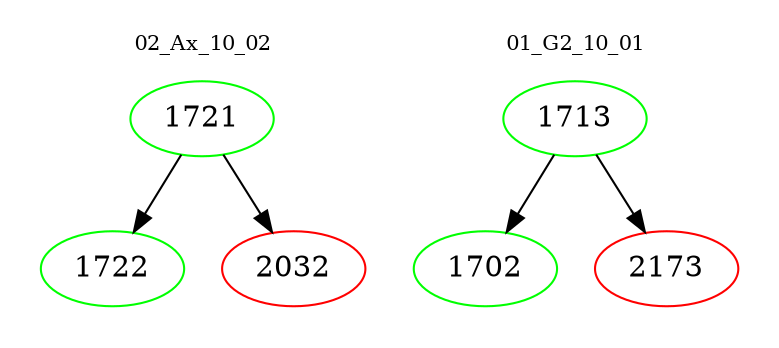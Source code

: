 digraph{
subgraph cluster_0 {
color = white
label = "02_Ax_10_02";
fontsize=10;
T0_1721 [label="1721", color="green"]
T0_1721 -> T0_1722 [color="black"]
T0_1722 [label="1722", color="green"]
T0_1721 -> T0_2032 [color="black"]
T0_2032 [label="2032", color="red"]
}
subgraph cluster_1 {
color = white
label = "01_G2_10_01";
fontsize=10;
T1_1713 [label="1713", color="green"]
T1_1713 -> T1_1702 [color="black"]
T1_1702 [label="1702", color="green"]
T1_1713 -> T1_2173 [color="black"]
T1_2173 [label="2173", color="red"]
}
}
